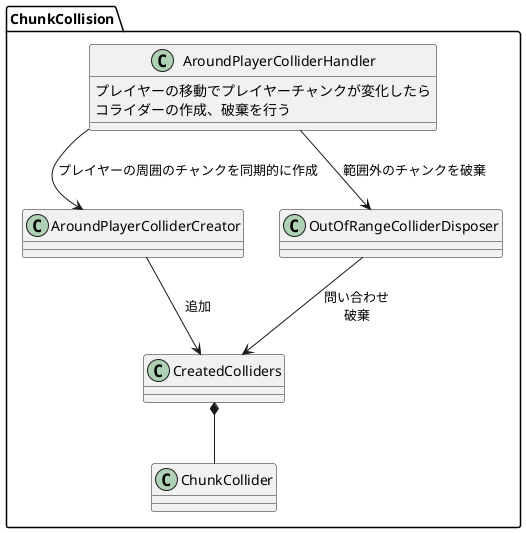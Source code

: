 @startuml

package ChunkCollision {
    class AroundPlayerColliderHandler {
        プレイヤーの移動でプレイヤーチャンクが変化したら
        コライダーの作成、破棄を行う
    }

    class AroundPlayerColliderCreator {

    }

    class OutOfRangeColliderDisposer {

    }

    class CreatedColliders {

    }

    class ChunkCollider {

    }
}

AroundPlayerColliderHandler --> AroundPlayerColliderCreator : "プレイヤーの周囲のチャンクを同期的に作成"
AroundPlayerColliderHandler --> OutOfRangeColliderDisposer : "範囲外のチャンクを破棄"

AroundPlayerColliderCreator --> CreatedColliders : "追加"
OutOfRangeColliderDisposer --> CreatedColliders : "問い合わせ\n破棄"

CreatedColliders *-- ChunkCollider

@enduml